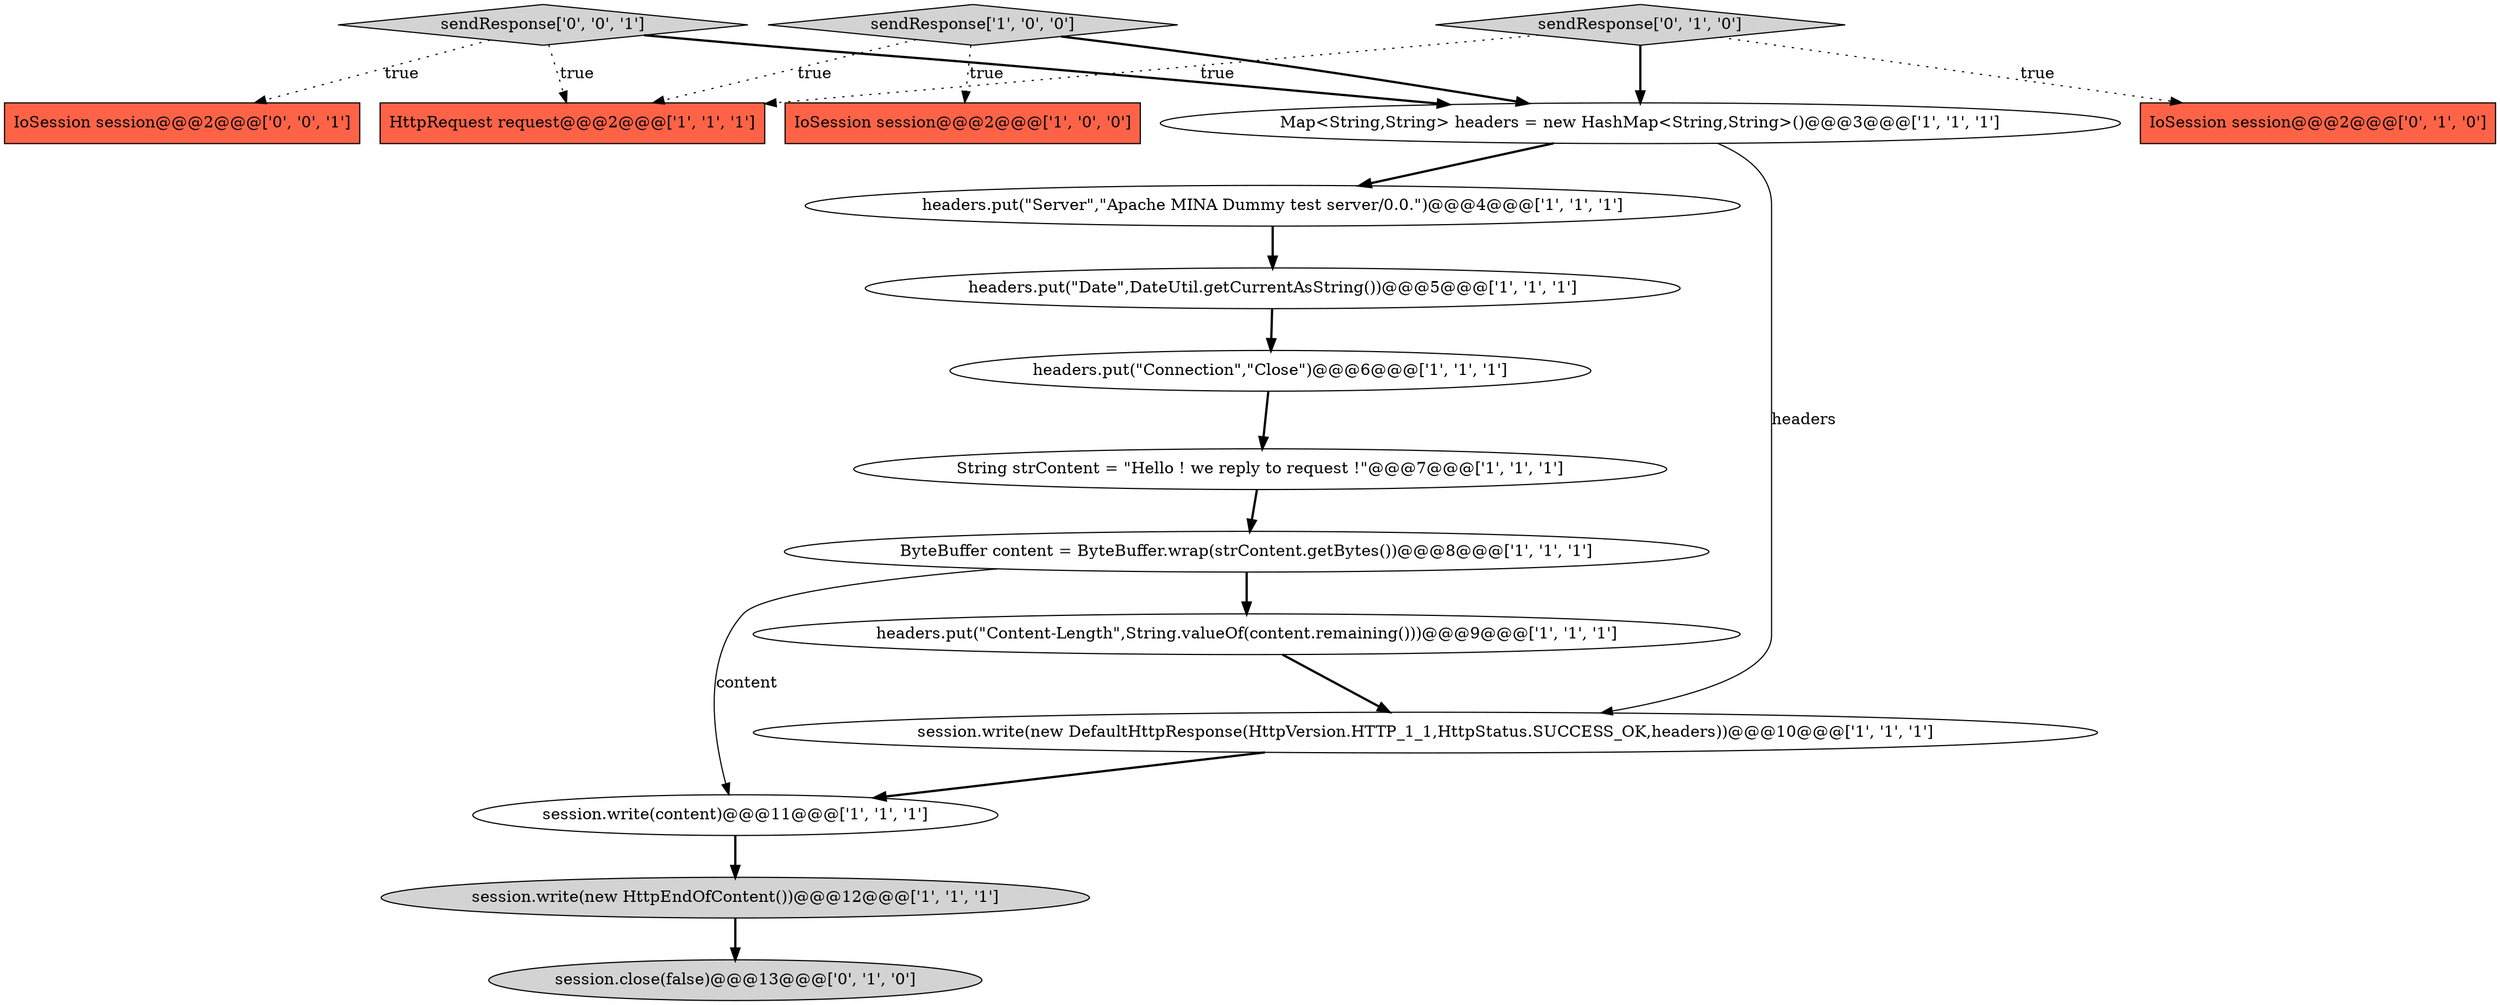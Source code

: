 digraph {
5 [style = filled, label = "HttpRequest request@@@2@@@['1', '1', '1']", fillcolor = tomato, shape = box image = "AAA0AAABBB1BBB"];
1 [style = filled, label = "headers.put(\"Server\",\"Apache MINA Dummy test server/0.0.\")@@@4@@@['1', '1', '1']", fillcolor = white, shape = ellipse image = "AAA0AAABBB1BBB"];
7 [style = filled, label = "ByteBuffer content = ByteBuffer.wrap(strContent.getBytes())@@@8@@@['1', '1', '1']", fillcolor = white, shape = ellipse image = "AAA0AAABBB1BBB"];
17 [style = filled, label = "sendResponse['0', '0', '1']", fillcolor = lightgray, shape = diamond image = "AAA0AAABBB3BBB"];
2 [style = filled, label = "headers.put(\"Connection\",\"Close\")@@@6@@@['1', '1', '1']", fillcolor = white, shape = ellipse image = "AAA0AAABBB1BBB"];
15 [style = filled, label = "session.close(false)@@@13@@@['0', '1', '0']", fillcolor = lightgray, shape = ellipse image = "AAA1AAABBB2BBB"];
4 [style = filled, label = "IoSession session@@@2@@@['1', '0', '0']", fillcolor = tomato, shape = box image = "AAA0AAABBB1BBB"];
8 [style = filled, label = "headers.put(\"Content-Length\",String.valueOf(content.remaining()))@@@9@@@['1', '1', '1']", fillcolor = white, shape = ellipse image = "AAA0AAABBB1BBB"];
9 [style = filled, label = "sendResponse['1', '0', '0']", fillcolor = lightgray, shape = diamond image = "AAA0AAABBB1BBB"];
13 [style = filled, label = "IoSession session@@@2@@@['0', '1', '0']", fillcolor = tomato, shape = box image = "AAA0AAABBB2BBB"];
16 [style = filled, label = "IoSession session@@@2@@@['0', '0', '1']", fillcolor = tomato, shape = box image = "AAA0AAABBB3BBB"];
3 [style = filled, label = "Map<String,String> headers = new HashMap<String,String>()@@@3@@@['1', '1', '1']", fillcolor = white, shape = ellipse image = "AAA0AAABBB1BBB"];
10 [style = filled, label = "String strContent = \"Hello ! we reply to request !\"@@@7@@@['1', '1', '1']", fillcolor = white, shape = ellipse image = "AAA0AAABBB1BBB"];
12 [style = filled, label = "session.write(content)@@@11@@@['1', '1', '1']", fillcolor = white, shape = ellipse image = "AAA0AAABBB1BBB"];
0 [style = filled, label = "session.write(new DefaultHttpResponse(HttpVersion.HTTP_1_1,HttpStatus.SUCCESS_OK,headers))@@@10@@@['1', '1', '1']", fillcolor = white, shape = ellipse image = "AAA0AAABBB1BBB"];
11 [style = filled, label = "headers.put(\"Date\",DateUtil.getCurrentAsString())@@@5@@@['1', '1', '1']", fillcolor = white, shape = ellipse image = "AAA0AAABBB1BBB"];
6 [style = filled, label = "session.write(new HttpEndOfContent())@@@12@@@['1', '1', '1']", fillcolor = lightgray, shape = ellipse image = "AAA0AAABBB1BBB"];
14 [style = filled, label = "sendResponse['0', '1', '0']", fillcolor = lightgray, shape = diamond image = "AAA0AAABBB2BBB"];
7->8 [style = bold, label=""];
14->3 [style = bold, label=""];
17->16 [style = dotted, label="true"];
14->5 [style = dotted, label="true"];
9->5 [style = dotted, label="true"];
8->0 [style = bold, label=""];
6->15 [style = bold, label=""];
9->3 [style = bold, label=""];
3->0 [style = solid, label="headers"];
2->10 [style = bold, label=""];
17->3 [style = bold, label=""];
11->2 [style = bold, label=""];
3->1 [style = bold, label=""];
1->11 [style = bold, label=""];
10->7 [style = bold, label=""];
14->13 [style = dotted, label="true"];
0->12 [style = bold, label=""];
9->4 [style = dotted, label="true"];
17->5 [style = dotted, label="true"];
12->6 [style = bold, label=""];
7->12 [style = solid, label="content"];
}
